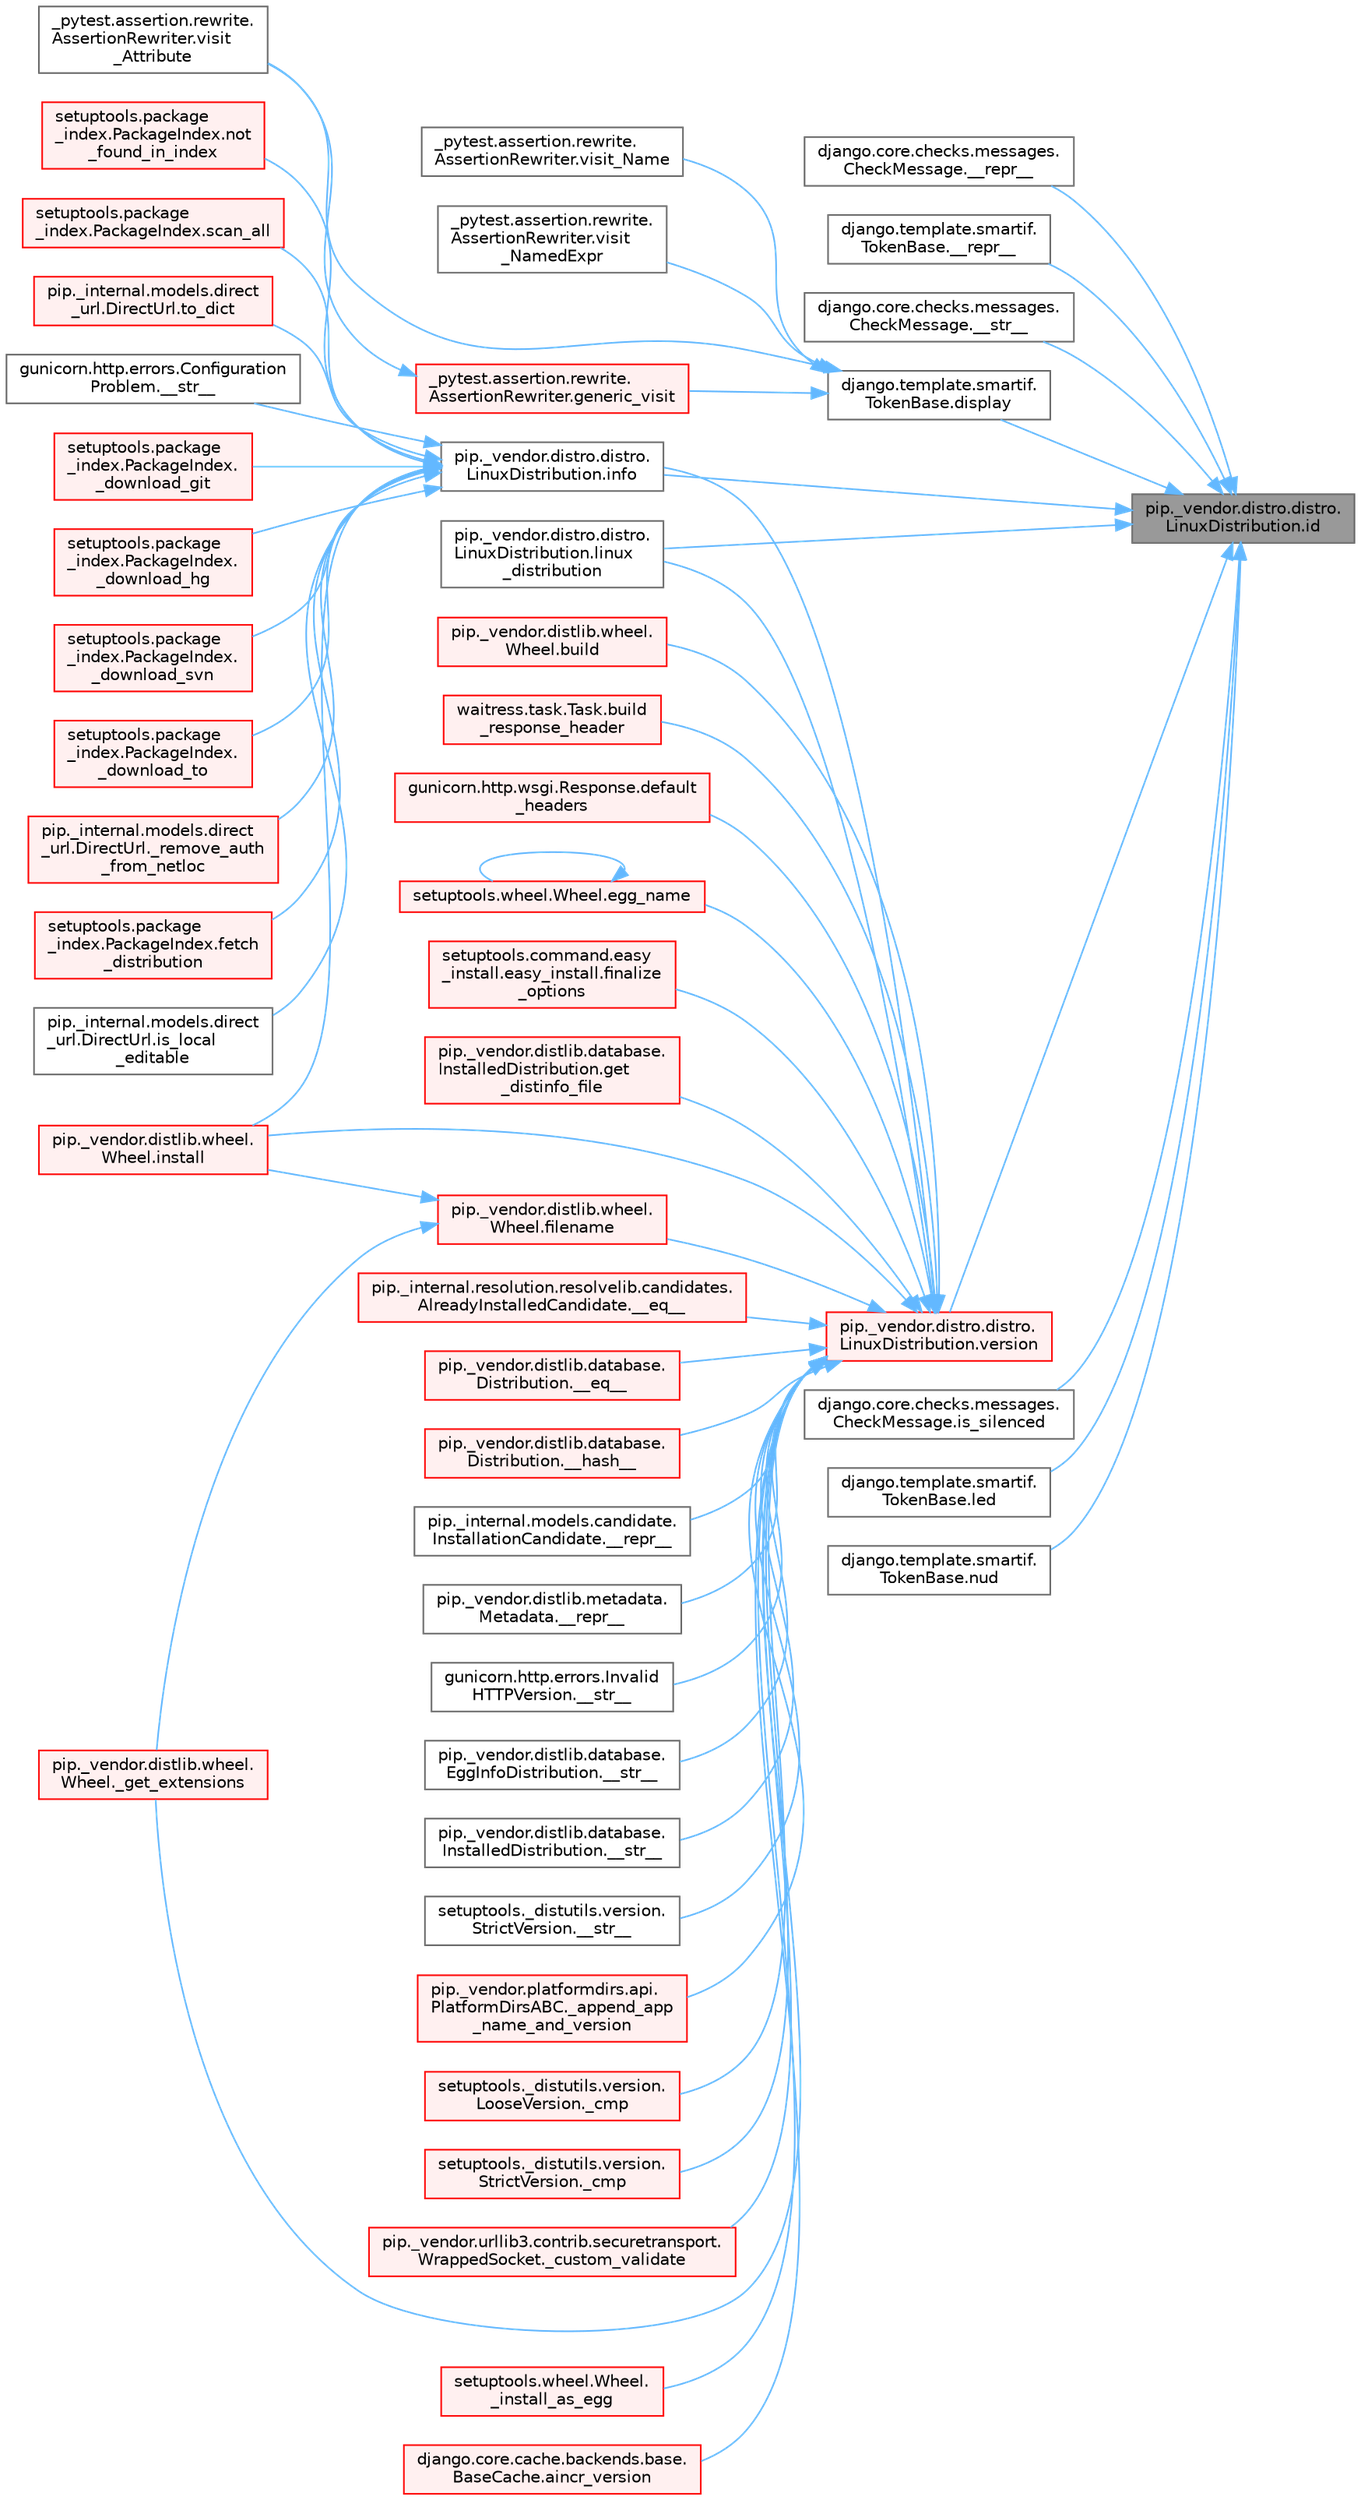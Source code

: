 digraph "pip._vendor.distro.distro.LinuxDistribution.id"
{
 // LATEX_PDF_SIZE
  bgcolor="transparent";
  edge [fontname=Helvetica,fontsize=10,labelfontname=Helvetica,labelfontsize=10];
  node [fontname=Helvetica,fontsize=10,shape=box,height=0.2,width=0.4];
  rankdir="RL";
  Node1 [id="Node000001",label="pip._vendor.distro.distro.\lLinuxDistribution.id",height=0.2,width=0.4,color="gray40", fillcolor="grey60", style="filled", fontcolor="black",tooltip=" "];
  Node1 -> Node2 [id="edge1_Node000001_Node000002",dir="back",color="steelblue1",style="solid",tooltip=" "];
  Node2 [id="Node000002",label="django.core.checks.messages.\lCheckMessage.__repr__",height=0.2,width=0.4,color="grey40", fillcolor="white", style="filled",URL="$classdjango_1_1core_1_1checks_1_1messages_1_1_check_message.html#aacd437544c605df73955ce188f1ec16c",tooltip=" "];
  Node1 -> Node3 [id="edge2_Node000001_Node000003",dir="back",color="steelblue1",style="solid",tooltip=" "];
  Node3 [id="Node000003",label="django.template.smartif.\lTokenBase.__repr__",height=0.2,width=0.4,color="grey40", fillcolor="white", style="filled",URL="$classdjango_1_1template_1_1smartif_1_1_token_base.html#a8ee61204df12d80d48cdb6e41f74b94c",tooltip=" "];
  Node1 -> Node4 [id="edge3_Node000001_Node000004",dir="back",color="steelblue1",style="solid",tooltip=" "];
  Node4 [id="Node000004",label="django.core.checks.messages.\lCheckMessage.__str__",height=0.2,width=0.4,color="grey40", fillcolor="white", style="filled",URL="$classdjango_1_1core_1_1checks_1_1messages_1_1_check_message.html#a5a594547b767061367294e697ac8af32",tooltip=" "];
  Node1 -> Node5 [id="edge4_Node000001_Node000005",dir="back",color="steelblue1",style="solid",tooltip=" "];
  Node5 [id="Node000005",label="django.template.smartif.\lTokenBase.display",height=0.2,width=0.4,color="grey40", fillcolor="white", style="filled",URL="$classdjango_1_1template_1_1smartif_1_1_token_base.html#af8ccd5b8a53d5f0cd5f3f3e853752070",tooltip=" "];
  Node5 -> Node6 [id="edge5_Node000005_Node000006",dir="back",color="steelblue1",style="solid",tooltip=" "];
  Node6 [id="Node000006",label="_pytest.assertion.rewrite.\lAssertionRewriter.generic_visit",height=0.2,width=0.4,color="red", fillcolor="#FFF0F0", style="filled",URL="$class__pytest_1_1assertion_1_1rewrite_1_1_assertion_rewriter.html#a3ed64b7f1f539985e2266ce47ac67230",tooltip=" "];
  Node6 -> Node2014 [id="edge6_Node000006_Node002014",dir="back",color="steelblue1",style="solid",tooltip=" "];
  Node2014 [id="Node002014",label="_pytest.assertion.rewrite.\lAssertionRewriter.visit\l_Attribute",height=0.2,width=0.4,color="grey40", fillcolor="white", style="filled",URL="$class__pytest_1_1assertion_1_1rewrite_1_1_assertion_rewriter.html#a88d1eb4b76907b355d80546eb997e148",tooltip=" "];
  Node5 -> Node2014 [id="edge7_Node000005_Node002014",dir="back",color="steelblue1",style="solid",tooltip=" "];
  Node5 -> Node2015 [id="edge8_Node000005_Node002015",dir="back",color="steelblue1",style="solid",tooltip=" "];
  Node2015 [id="Node002015",label="_pytest.assertion.rewrite.\lAssertionRewriter.visit_Name",height=0.2,width=0.4,color="grey40", fillcolor="white", style="filled",URL="$class__pytest_1_1assertion_1_1rewrite_1_1_assertion_rewriter.html#a6f248aa0aabce44f2af98df497c80a71",tooltip=" "];
  Node5 -> Node2016 [id="edge9_Node000005_Node002016",dir="back",color="steelblue1",style="solid",tooltip=" "];
  Node2016 [id="Node002016",label="_pytest.assertion.rewrite.\lAssertionRewriter.visit\l_NamedExpr",height=0.2,width=0.4,color="grey40", fillcolor="white", style="filled",URL="$class__pytest_1_1assertion_1_1rewrite_1_1_assertion_rewriter.html#ac2e0bcfdad494235665cfaea223e52f1",tooltip=" "];
  Node1 -> Node2456 [id="edge10_Node000001_Node002456",dir="back",color="steelblue1",style="solid",tooltip=" "];
  Node2456 [id="Node002456",label="pip._vendor.distro.distro.\lLinuxDistribution.info",height=0.2,width=0.4,color="grey40", fillcolor="white", style="filled",URL="$classpip_1_1__vendor_1_1distro_1_1distro_1_1_linux_distribution.html#a006af842ff29a5797a718d5b6f853c95",tooltip=" "];
  Node2456 -> Node618 [id="edge11_Node002456_Node000618",dir="back",color="steelblue1",style="solid",tooltip=" "];
  Node618 [id="Node000618",label="gunicorn.http.errors.Configuration\lProblem.__str__",height=0.2,width=0.4,color="grey40", fillcolor="white", style="filled",URL="$classgunicorn_1_1http_1_1errors_1_1_configuration_problem.html#a08b541e472ddcb99f48f882331f9c633",tooltip=" "];
  Node2456 -> Node619 [id="edge12_Node002456_Node000619",dir="back",color="steelblue1",style="solid",tooltip=" "];
  Node619 [id="Node000619",label="setuptools.package\l_index.PackageIndex.\l_download_git",height=0.2,width=0.4,color="red", fillcolor="#FFF0F0", style="filled",URL="$classsetuptools_1_1package__index_1_1_package_index.html#ab1314a1d26917b0a04cc8ece0032d7e3",tooltip=" "];
  Node2456 -> Node625 [id="edge13_Node002456_Node000625",dir="back",color="steelblue1",style="solid",tooltip=" "];
  Node625 [id="Node000625",label="setuptools.package\l_index.PackageIndex.\l_download_hg",height=0.2,width=0.4,color="red", fillcolor="#FFF0F0", style="filled",URL="$classsetuptools_1_1package__index_1_1_package_index.html#a0ee548df8c0f94ba441bcd80fa3e5103",tooltip=" "];
  Node2456 -> Node626 [id="edge14_Node002456_Node000626",dir="back",color="steelblue1",style="solid",tooltip=" "];
  Node626 [id="Node000626",label="setuptools.package\l_index.PackageIndex.\l_download_svn",height=0.2,width=0.4,color="red", fillcolor="#FFF0F0", style="filled",URL="$classsetuptools_1_1package__index_1_1_package_index.html#a81dace6f0ecf75081f9fad736c19f0ad",tooltip=" "];
  Node2456 -> Node629 [id="edge15_Node002456_Node000629",dir="back",color="steelblue1",style="solid",tooltip=" "];
  Node629 [id="Node000629",label="setuptools.package\l_index.PackageIndex.\l_download_to",height=0.2,width=0.4,color="red", fillcolor="#FFF0F0", style="filled",URL="$classsetuptools_1_1package__index_1_1_package_index.html#aeccafd2a1047436cd2ad36119fea849c",tooltip=" "];
  Node2456 -> Node630 [id="edge16_Node002456_Node000630",dir="back",color="steelblue1",style="solid",tooltip=" "];
  Node630 [id="Node000630",label="pip._internal.models.direct\l_url.DirectUrl._remove_auth\l_from_netloc",height=0.2,width=0.4,color="red", fillcolor="#FFF0F0", style="filled",URL="$classpip_1_1__internal_1_1models_1_1direct__url_1_1_direct_url.html#a67ca6b45b59c3d0c5c365e6c201f8606",tooltip=" "];
  Node2456 -> Node622 [id="edge17_Node002456_Node000622",dir="back",color="steelblue1",style="solid",tooltip=" "];
  Node622 [id="Node000622",label="setuptools.package\l_index.PackageIndex.fetch\l_distribution",height=0.2,width=0.4,color="red", fillcolor="#FFF0F0", style="filled",URL="$classsetuptools_1_1package__index_1_1_package_index.html#ac5576b29d3cea2f46cf7f84d7a991cbe",tooltip=" "];
  Node2456 -> Node1723 [id="edge18_Node002456_Node001723",dir="back",color="steelblue1",style="solid",tooltip=" "];
  Node1723 [id="Node001723",label="pip._vendor.distlib.wheel.\lWheel.install",height=0.2,width=0.4,color="red", fillcolor="#FFF0F0", style="filled",URL="$classpip_1_1__vendor_1_1distlib_1_1wheel_1_1_wheel.html#a2d42ca18eda62d320111afef46504f5c",tooltip=" "];
  Node2456 -> Node2457 [id="edge19_Node002456_Node002457",dir="back",color="steelblue1",style="solid",tooltip=" "];
  Node2457 [id="Node002457",label="pip._internal.models.direct\l_url.DirectUrl.is_local\l_editable",height=0.2,width=0.4,color="grey40", fillcolor="white", style="filled",URL="$classpip_1_1__internal_1_1models_1_1direct__url_1_1_direct_url.html#acbbe586323346ab82ae87486b6df5530",tooltip=" "];
  Node2456 -> Node2458 [id="edge20_Node002456_Node002458",dir="back",color="steelblue1",style="solid",tooltip=" "];
  Node2458 [id="Node002458",label="setuptools.package\l_index.PackageIndex.not\l_found_in_index",height=0.2,width=0.4,color="red", fillcolor="#FFF0F0", style="filled",URL="$classsetuptools_1_1package__index_1_1_package_index.html#a84e2a83509f553cd8357b38ff525fa10",tooltip=" "];
  Node2456 -> Node740 [id="edge21_Node002456_Node000740",dir="back",color="steelblue1",style="solid",tooltip=" "];
  Node740 [id="Node000740",label="setuptools.package\l_index.PackageIndex.scan_all",height=0.2,width=0.4,color="red", fillcolor="#FFF0F0", style="filled",URL="$classsetuptools_1_1package__index_1_1_package_index.html#ac9b166c96ce16e09e23ab0603a253c33",tooltip=" "];
  Node2456 -> Node632 [id="edge22_Node002456_Node000632",dir="back",color="steelblue1",style="solid",tooltip=" "];
  Node632 [id="Node000632",label="pip._internal.models.direct\l_url.DirectUrl.to_dict",height=0.2,width=0.4,color="red", fillcolor="#FFF0F0", style="filled",URL="$classpip_1_1__internal_1_1models_1_1direct__url_1_1_direct_url.html#ab3a05143f7057bf300597cd147dadaa3",tooltip=" "];
  Node1 -> Node3183 [id="edge23_Node000001_Node003183",dir="back",color="steelblue1",style="solid",tooltip=" "];
  Node3183 [id="Node003183",label="django.core.checks.messages.\lCheckMessage.is_silenced",height=0.2,width=0.4,color="grey40", fillcolor="white", style="filled",URL="$classdjango_1_1core_1_1checks_1_1messages_1_1_check_message.html#a060352835bfe4fe7ba9558592c1cc04f",tooltip=" "];
  Node1 -> Node3184 [id="edge24_Node000001_Node003184",dir="back",color="steelblue1",style="solid",tooltip=" "];
  Node3184 [id="Node003184",label="django.template.smartif.\lTokenBase.led",height=0.2,width=0.4,color="grey40", fillcolor="white", style="filled",URL="$classdjango_1_1template_1_1smartif_1_1_token_base.html#aa7547de5b3294682f4ce0a9abbb26756",tooltip=" "];
  Node1 -> Node2040 [id="edge25_Node000001_Node002040",dir="back",color="steelblue1",style="solid",tooltip=" "];
  Node2040 [id="Node002040",label="pip._vendor.distro.distro.\lLinuxDistribution.linux\l_distribution",height=0.2,width=0.4,color="grey40", fillcolor="white", style="filled",URL="$classpip_1_1__vendor_1_1distro_1_1distro_1_1_linux_distribution.html#a3babc6762bf16e331f59bf3b90d820ee",tooltip=" "];
  Node1 -> Node3185 [id="edge26_Node000001_Node003185",dir="back",color="steelblue1",style="solid",tooltip=" "];
  Node3185 [id="Node003185",label="django.template.smartif.\lTokenBase.nud",height=0.2,width=0.4,color="grey40", fillcolor="white", style="filled",URL="$classdjango_1_1template_1_1smartif_1_1_token_base.html#ad1a7cd0a1aea26a6cc69c4973e1d7e76",tooltip=" "];
  Node1 -> Node3186 [id="edge27_Node000001_Node003186",dir="back",color="steelblue1",style="solid",tooltip=" "];
  Node3186 [id="Node003186",label="pip._vendor.distro.distro.\lLinuxDistribution.version",height=0.2,width=0.4,color="red", fillcolor="#FFF0F0", style="filled",URL="$classpip_1_1__vendor_1_1distro_1_1distro_1_1_linux_distribution.html#a35f4d1557d49774f4cb5c3f52fca0676",tooltip=" "];
  Node3186 -> Node999 [id="edge28_Node003186_Node000999",dir="back",color="steelblue1",style="solid",tooltip=" "];
  Node999 [id="Node000999",label="pip._internal.resolution.resolvelib.candidates.\lAlreadyInstalledCandidate.__eq__",height=0.2,width=0.4,color="red", fillcolor="#FFF0F0", style="filled",URL="$classpip_1_1__internal_1_1resolution_1_1resolvelib_1_1candidates_1_1_already_installed_candidate.html#a94393be14236fb68b64ac2b9f1e89d53",tooltip=" "];
  Node3186 -> Node1000 [id="edge29_Node003186_Node001000",dir="back",color="steelblue1",style="solid",tooltip=" "];
  Node1000 [id="Node001000",label="pip._vendor.distlib.database.\lDistribution.__eq__",height=0.2,width=0.4,color="red", fillcolor="#FFF0F0", style="filled",URL="$classpip_1_1__vendor_1_1distlib_1_1database_1_1_distribution.html#aba7030b239fad6f8faac6fcb9bec27c2",tooltip=" "];
  Node3186 -> Node1014 [id="edge30_Node003186_Node001014",dir="back",color="steelblue1",style="solid",tooltip=" "];
  Node1014 [id="Node001014",label="pip._vendor.distlib.database.\lDistribution.__hash__",height=0.2,width=0.4,color="red", fillcolor="#FFF0F0", style="filled",URL="$classpip_1_1__vendor_1_1distlib_1_1database_1_1_distribution.html#af9d117c9909f8cbf07f12c723b145c3b",tooltip=" "];
  Node3186 -> Node304 [id="edge31_Node003186_Node000304",dir="back",color="steelblue1",style="solid",tooltip=" "];
  Node304 [id="Node000304",label="pip._internal.models.candidate.\lInstallationCandidate.__repr__",height=0.2,width=0.4,color="grey40", fillcolor="white", style="filled",URL="$classpip_1_1__internal_1_1models_1_1candidate_1_1_installation_candidate.html#a49ee1c1d2c89b1877a103e615b0b1d0b",tooltip=" "];
  Node3186 -> Node1032 [id="edge32_Node003186_Node001032",dir="back",color="steelblue1",style="solid",tooltip=" "];
  Node1032 [id="Node001032",label="pip._vendor.distlib.metadata.\lMetadata.__repr__",height=0.2,width=0.4,color="grey40", fillcolor="white", style="filled",URL="$classpip_1_1__vendor_1_1distlib_1_1metadata_1_1_metadata.html#a74bb36abb79e822c290a5b685c928143",tooltip=" "];
  Node3186 -> Node2406 [id="edge33_Node003186_Node002406",dir="back",color="steelblue1",style="solid",tooltip=" "];
  Node2406 [id="Node002406",label="gunicorn.http.errors.Invalid\lHTTPVersion.__str__",height=0.2,width=0.4,color="grey40", fillcolor="white", style="filled",URL="$classgunicorn_1_1http_1_1errors_1_1_invalid_h_t_t_p_version.html#a999e842d9532ffbcead19ce2d4a279ba",tooltip=" "];
  Node3186 -> Node1055 [id="edge34_Node003186_Node001055",dir="back",color="steelblue1",style="solid",tooltip=" "];
  Node1055 [id="Node001055",label="pip._vendor.distlib.database.\lEggInfoDistribution.__str__",height=0.2,width=0.4,color="grey40", fillcolor="white", style="filled",URL="$classpip_1_1__vendor_1_1distlib_1_1database_1_1_egg_info_distribution.html#af41b6da57632e98e70bc1048b804289f",tooltip=" "];
  Node3186 -> Node1056 [id="edge35_Node003186_Node001056",dir="back",color="steelblue1",style="solid",tooltip=" "];
  Node1056 [id="Node001056",label="pip._vendor.distlib.database.\lInstalledDistribution.__str__",height=0.2,width=0.4,color="grey40", fillcolor="white", style="filled",URL="$classpip_1_1__vendor_1_1distlib_1_1database_1_1_installed_distribution.html#a3650cd463a3185da518af72cc8ac9411",tooltip=" "];
  Node3186 -> Node2407 [id="edge36_Node003186_Node002407",dir="back",color="steelblue1",style="solid",tooltip=" "];
  Node2407 [id="Node002407",label="setuptools._distutils.version.\lStrictVersion.__str__",height=0.2,width=0.4,color="grey40", fillcolor="white", style="filled",URL="$classsetuptools_1_1__distutils_1_1version_1_1_strict_version.html#a8d088ea2b9ec20a54671c466e9f82d72",tooltip=" "];
  Node3186 -> Node2408 [id="edge37_Node003186_Node002408",dir="back",color="steelblue1",style="solid",tooltip=" "];
  Node2408 [id="Node002408",label="pip._vendor.platformdirs.api.\lPlatformDirsABC._append_app\l_name_and_version",height=0.2,width=0.4,color="red", fillcolor="#FFF0F0", style="filled",URL="$classpip_1_1__vendor_1_1platformdirs_1_1api_1_1_platform_dirs_a_b_c.html#ae786f3f45abba6f0a283b9ccbc98e626",tooltip=" "];
  Node3186 -> Node2438 [id="edge38_Node003186_Node002438",dir="back",color="steelblue1",style="solid",tooltip=" "];
  Node2438 [id="Node002438",label="setuptools._distutils.version.\lLooseVersion._cmp",height=0.2,width=0.4,color="red", fillcolor="#FFF0F0", style="filled",URL="$classsetuptools_1_1__distutils_1_1version_1_1_loose_version.html#ae34a75c3977228cbb3f658b87d7a8302",tooltip=" "];
  Node3186 -> Node2444 [id="edge39_Node003186_Node002444",dir="back",color="steelblue1",style="solid",tooltip=" "];
  Node2444 [id="Node002444",label="setuptools._distutils.version.\lStrictVersion._cmp",height=0.2,width=0.4,color="red", fillcolor="#FFF0F0", style="filled",URL="$classsetuptools_1_1__distutils_1_1version_1_1_strict_version.html#a4ee1ca0787935f5c04b658198e72c56b",tooltip=" "];
  Node3186 -> Node103 [id="edge40_Node003186_Node000103",dir="back",color="steelblue1",style="solid",tooltip=" "];
  Node103 [id="Node000103",label="pip._vendor.urllib3.contrib.securetransport.\lWrappedSocket._custom_validate",height=0.2,width=0.4,color="red", fillcolor="#FFF0F0", style="filled",URL="$classpip_1_1__vendor_1_1urllib3_1_1contrib_1_1securetransport_1_1_wrapped_socket.html#a792d7036b5574cd74ffbf75a1d40e8ea",tooltip=" "];
  Node3186 -> Node602 [id="edge41_Node003186_Node000602",dir="back",color="steelblue1",style="solid",tooltip=" "];
  Node602 [id="Node000602",label="pip._vendor.distlib.wheel.\lWheel._get_extensions",height=0.2,width=0.4,color="red", fillcolor="#FFF0F0", style="filled",URL="$classpip_1_1__vendor_1_1distlib_1_1wheel_1_1_wheel.html#a73a762e18348cb6866fe316c4796fb50",tooltip=" "];
  Node3186 -> Node1729 [id="edge42_Node003186_Node001729",dir="back",color="steelblue1",style="solid",tooltip=" "];
  Node1729 [id="Node001729",label="setuptools.wheel.Wheel.\l_install_as_egg",height=0.2,width=0.4,color="red", fillcolor="#FFF0F0", style="filled",URL="$classsetuptools_1_1wheel_1_1_wheel.html#a90dcd30b57aed6e637f73721a1f89a52",tooltip=" "];
  Node3186 -> Node2445 [id="edge43_Node003186_Node002445",dir="back",color="steelblue1",style="solid",tooltip=" "];
  Node2445 [id="Node002445",label="django.core.cache.backends.base.\lBaseCache.aincr_version",height=0.2,width=0.4,color="red", fillcolor="#FFF0F0", style="filled",URL="$classdjango_1_1core_1_1cache_1_1backends_1_1base_1_1_base_cache.html#a5bdde3e56edd5e24f410210663fe1ae3",tooltip=" "];
  Node3186 -> Node1218 [id="edge44_Node003186_Node001218",dir="back",color="steelblue1",style="solid",tooltip=" "];
  Node1218 [id="Node001218",label="pip._vendor.distlib.wheel.\lWheel.build",height=0.2,width=0.4,color="red", fillcolor="#FFF0F0", style="filled",URL="$classpip_1_1__vendor_1_1distlib_1_1wheel_1_1_wheel.html#ac210c34fbaf3d638f1aef7af5627e002",tooltip=" "];
  Node3186 -> Node2447 [id="edge45_Node003186_Node002447",dir="back",color="steelblue1",style="solid",tooltip=" "];
  Node2447 [id="Node002447",label="waitress.task.Task.build\l_response_header",height=0.2,width=0.4,color="red", fillcolor="#FFF0F0", style="filled",URL="$classwaitress_1_1task_1_1_task.html#a4f20433be6bea4c797bfeb62408b997e",tooltip=" "];
  Node3186 -> Node2449 [id="edge46_Node003186_Node002449",dir="back",color="steelblue1",style="solid",tooltip=" "];
  Node2449 [id="Node002449",label="gunicorn.http.wsgi.Response.default\l_headers",height=0.2,width=0.4,color="red", fillcolor="#FFF0F0", style="filled",URL="$classgunicorn_1_1http_1_1wsgi_1_1_response.html#ae615d5cc5b4aac5adc56ef0e39c42d37",tooltip=" "];
  Node3186 -> Node1732 [id="edge47_Node003186_Node001732",dir="back",color="steelblue1",style="solid",tooltip=" "];
  Node1732 [id="Node001732",label="setuptools.wheel.Wheel.egg_name",height=0.2,width=0.4,color="red", fillcolor="#FFF0F0", style="filled",URL="$classsetuptools_1_1wheel_1_1_wheel.html#ace57f96c61bc47f5ea2d223184a533f0",tooltip=" "];
  Node1732 -> Node1732 [id="edge48_Node001732_Node001732",dir="back",color="steelblue1",style="solid",tooltip=" "];
  Node3186 -> Node1818 [id="edge49_Node003186_Node001818",dir="back",color="steelblue1",style="solid",tooltip=" "];
  Node1818 [id="Node001818",label="pip._vendor.distlib.wheel.\lWheel.filename",height=0.2,width=0.4,color="red", fillcolor="#FFF0F0", style="filled",URL="$classpip_1_1__vendor_1_1distlib_1_1wheel_1_1_wheel.html#a396687a6caff7584126f2dec111900fd",tooltip=" "];
  Node1818 -> Node602 [id="edge50_Node001818_Node000602",dir="back",color="steelblue1",style="solid",tooltip=" "];
  Node1818 -> Node1723 [id="edge51_Node001818_Node001723",dir="back",color="steelblue1",style="solid",tooltip=" "];
  Node3186 -> Node2454 [id="edge52_Node003186_Node002454",dir="back",color="steelblue1",style="solid",tooltip=" "];
  Node2454 [id="Node002454",label="setuptools.command.easy\l_install.easy_install.finalize\l_options",height=0.2,width=0.4,color="red", fillcolor="#FFF0F0", style="filled",URL="$classsetuptools_1_1command_1_1easy__install_1_1easy__install.html#a66bc28801c39ae65342cc621450d91d6",tooltip=" "];
  Node3186 -> Node1875 [id="edge53_Node003186_Node001875",dir="back",color="steelblue1",style="solid",tooltip=" "];
  Node1875 [id="Node001875",label="pip._vendor.distlib.database.\lInstalledDistribution.get\l_distinfo_file",height=0.2,width=0.4,color="red", fillcolor="#FFF0F0", style="filled",URL="$classpip_1_1__vendor_1_1distlib_1_1database_1_1_installed_distribution.html#a7be4b7ee5a90583117a35ee60ea24ced",tooltip=" "];
  Node3186 -> Node2456 [id="edge54_Node003186_Node002456",dir="back",color="steelblue1",style="solid",tooltip=" "];
  Node3186 -> Node1723 [id="edge55_Node003186_Node001723",dir="back",color="steelblue1",style="solid",tooltip=" "];
  Node3186 -> Node2040 [id="edge56_Node003186_Node002040",dir="back",color="steelblue1",style="solid",tooltip=" "];
}
